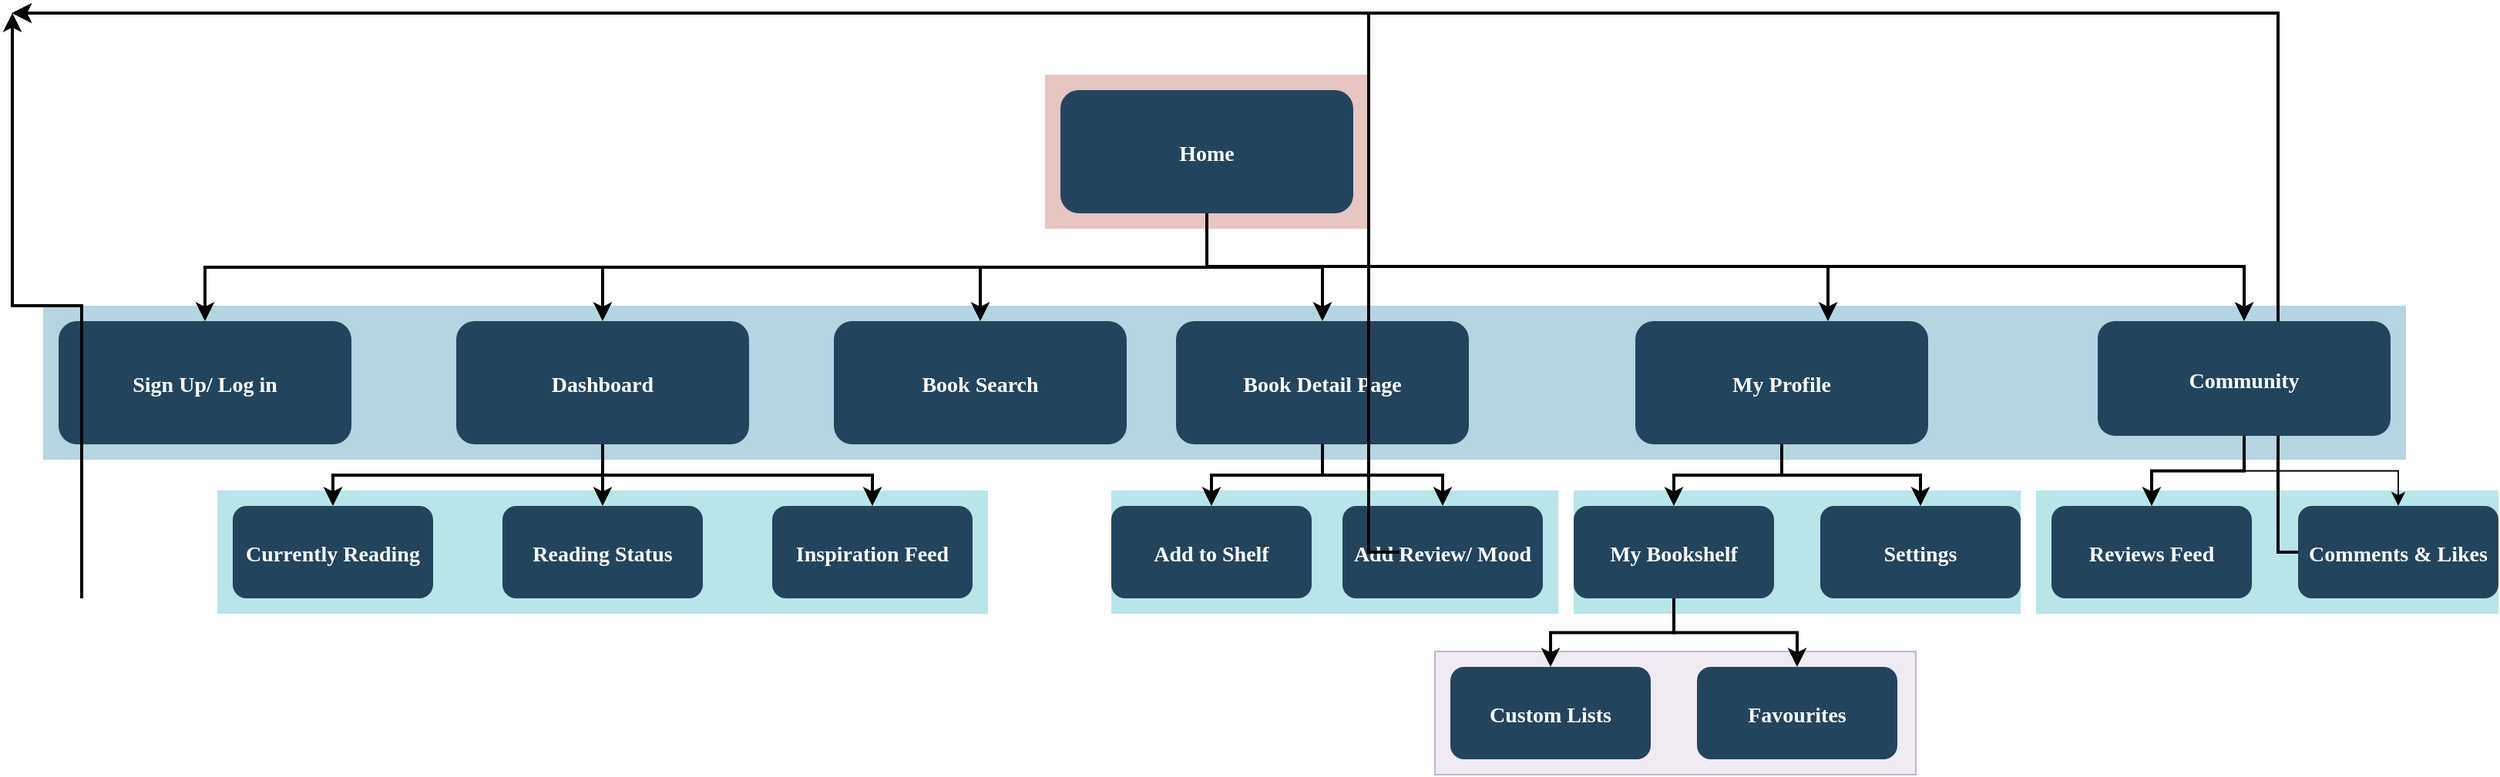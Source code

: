 <mxfile version="27.1.1">
  <diagram name="Page-1" id="2c0d36ab-eaac-3732-788b-9136903baeff">
    <mxGraphModel dx="1228" dy="832" grid="1" gridSize="10" guides="1" tooltips="1" connect="1" arrows="1" fold="1" page="1" pageScale="1.5" pageWidth="1169" pageHeight="827" background="none" math="0" shadow="0">
      <root>
        <mxCell id="0" />
        <mxCell id="1" parent="0" />
        <mxCell id="Y5CUkQBM88oQ0dK6Lh9M-149" value="" style="fillColor=#12AAB5;strokeColor=none;opacity=30;" vertex="1" parent="1">
          <mxGeometry x="1390" y="445.5" width="300" height="80" as="geometry" />
        </mxCell>
        <mxCell id="Y5CUkQBM88oQ0dK6Lh9M-141" value="" style="fillColor=#e1d5e7;strokeColor=#9673a6;opacity=50;" vertex="1" parent="1">
          <mxGeometry x="1000" y="550" width="312" height="80" as="geometry" />
        </mxCell>
        <mxCell id="Y5CUkQBM88oQ0dK6Lh9M-140" value="" style="fillColor=#12AAB5;strokeColor=none;opacity=30;" vertex="1" parent="1">
          <mxGeometry x="1090" y="445.5" width="290" height="80" as="geometry" />
        </mxCell>
        <mxCell id="Y5CUkQBM88oQ0dK6Lh9M-139" value="" style="fillColor=#12AAB5;strokeColor=none;opacity=30;" vertex="1" parent="1">
          <mxGeometry x="790" y="445.5" width="290" height="80" as="geometry" />
        </mxCell>
        <mxCell id="123" value="" style="fillColor=#AE4132;strokeColor=none;opacity=30;" parent="1" vertex="1">
          <mxGeometry x="747" y="175.5" width="210" height="100.0" as="geometry" />
        </mxCell>
        <mxCell id="122" value="" style="fillColor=#10739E;strokeColor=none;opacity=30;" parent="1" vertex="1">
          <mxGeometry x="97" y="325.5" width="1533" height="100" as="geometry" />
        </mxCell>
        <mxCell id="109" value="" style="fillColor=#12AAB5;strokeColor=none;opacity=30;" parent="1" vertex="1">
          <mxGeometry x="210" y="445.5" width="500" height="80" as="geometry" />
        </mxCell>
        <mxCell id="Y5CUkQBM88oQ0dK6Lh9M-123" style="edgeStyle=orthogonalEdgeStyle;rounded=0;orthogonalLoop=1;jettySize=auto;html=1;entryX=0.5;entryY=0;entryDx=0;entryDy=0;strokeWidth=2;" edge="1" parent="1" source="2" target="10">
          <mxGeometry relative="1" as="geometry" />
        </mxCell>
        <mxCell id="Y5CUkQBM88oQ0dK6Lh9M-138" style="edgeStyle=orthogonalEdgeStyle;rounded=0;orthogonalLoop=1;jettySize=auto;html=1;strokeWidth=2;" edge="1" parent="1" source="2" target="Y5CUkQBM88oQ0dK6Lh9M-127">
          <mxGeometry relative="1" as="geometry">
            <Array as="points">
              <mxPoint x="852" y="300" />
              <mxPoint x="1255" y="300" />
            </Array>
          </mxGeometry>
        </mxCell>
        <mxCell id="Y5CUkQBM88oQ0dK6Lh9M-152" style="edgeStyle=orthogonalEdgeStyle;rounded=0;orthogonalLoop=1;jettySize=auto;html=1;entryX=0.5;entryY=0;entryDx=0;entryDy=0;strokeWidth=2;" edge="1" parent="1" source="2" target="Y5CUkQBM88oQ0dK6Lh9M-144">
          <mxGeometry relative="1" as="geometry">
            <Array as="points">
              <mxPoint x="852" y="300" />
              <mxPoint x="1525" y="300" />
            </Array>
          </mxGeometry>
        </mxCell>
        <mxCell id="2" value="Home" style="rounded=1;fillColor=#23445D;gradientColor=none;strokeColor=none;fontColor=#FFFFFF;fontStyle=1;fontFamily=Tahoma;fontSize=14" parent="1" vertex="1">
          <mxGeometry x="757" y="185.5" width="190" height="80" as="geometry" />
        </mxCell>
        <mxCell id="4" value="Book Detail Page" style="rounded=1;fillColor=#23445D;gradientColor=none;strokeColor=none;fontColor=#FFFFFF;fontStyle=1;fontFamily=Tahoma;fontSize=14" parent="1" vertex="1">
          <mxGeometry x="832.0" y="335.5" width="190" height="80" as="geometry" />
        </mxCell>
        <mxCell id="9" value="" style="edgeStyle=elbowEdgeStyle;elbow=vertical;strokeWidth=2;rounded=0" parent="1" source="2" target="4" edge="1">
          <mxGeometry x="337" y="215.5" width="100" height="100" as="geometry">
            <mxPoint x="337" y="315.5" as="sourcePoint" />
            <mxPoint x="437" y="215.5" as="targetPoint" />
          </mxGeometry>
        </mxCell>
        <mxCell id="10" value="Book Search" style="rounded=1;fillColor=#23445D;gradientColor=none;strokeColor=none;fontColor=#FFFFFF;fontStyle=1;fontFamily=Tahoma;fontSize=14" parent="1" vertex="1">
          <mxGeometry x="610" y="335.5" width="190" height="80" as="geometry" />
        </mxCell>
        <mxCell id="12" value="Dashboard" style="rounded=1;fillColor=#23445D;gradientColor=none;strokeColor=none;fontColor=#FFFFFF;fontStyle=1;fontFamily=Tahoma;fontSize=14" parent="1" vertex="1">
          <mxGeometry x="365.0" y="335.5" width="190" height="80" as="geometry" />
        </mxCell>
        <mxCell id="13" value="Sign Up/ Log in" style="rounded=1;fillColor=#23445D;gradientColor=none;strokeColor=none;fontColor=#FFFFFF;fontStyle=1;fontFamily=Tahoma;fontSize=14" parent="1" vertex="1">
          <mxGeometry x="107" y="335.5" width="190" height="80" as="geometry" />
        </mxCell>
        <mxCell id="25" value="Currently Reading" style="rounded=1;fillColor=#23445D;gradientColor=none;strokeColor=none;fontColor=#FFFFFF;fontStyle=1;fontFamily=Tahoma;fontSize=14" parent="1" vertex="1">
          <mxGeometry x="220" y="455.5" width="130" height="60" as="geometry" />
        </mxCell>
        <mxCell id="Y5CUkQBM88oQ0dK6Lh9M-126" value="" style="edgeStyle=orthogonalEdgeStyle;rounded=0;orthogonalLoop=1;jettySize=auto;html=1;" edge="1" parent="1" source="28">
          <mxGeometry relative="1" as="geometry">
            <mxPoint x="627" y="755.5" as="targetPoint" />
          </mxGeometry>
        </mxCell>
        <mxCell id="29" value="Reading Status" style="rounded=1;fillColor=#23445D;gradientColor=none;strokeColor=none;fontColor=#FFFFFF;fontStyle=1;fontFamily=Tahoma;fontSize=14" parent="1" vertex="1">
          <mxGeometry x="395" y="455.5" width="130" height="60" as="geometry" />
        </mxCell>
        <mxCell id="33" value="Inspiration Feed" style="rounded=1;fillColor=#23445D;gradientColor=none;strokeColor=none;fontColor=#FFFFFF;fontStyle=1;fontFamily=Tahoma;fontSize=14" parent="1" vertex="1">
          <mxGeometry x="570" y="455.5" width="130" height="60" as="geometry" />
        </mxCell>
        <mxCell id="44" value="Add to Shelf" style="rounded=1;fillColor=#23445D;gradientColor=none;strokeColor=none;fontColor=#FFFFFF;fontStyle=1;fontFamily=Tahoma;fontSize=14" parent="1" vertex="1">
          <mxGeometry x="790" y="455.5" width="130" height="60" as="geometry" />
        </mxCell>
        <mxCell id="48" value="Add Review/ Mood" style="rounded=1;fillColor=#23445D;gradientColor=none;strokeColor=none;fontColor=#FFFFFF;fontStyle=1;fontFamily=Tahoma;fontSize=14" parent="1" vertex="1">
          <mxGeometry x="940" y="455.5" width="130" height="60" as="geometry" />
        </mxCell>
        <mxCell id="59" value="" style="edgeStyle=elbowEdgeStyle;elbow=vertical;strokeWidth=2;rounded=0" parent="1" source="2" target="12" edge="1">
          <mxGeometry x="347" y="225.5" width="100" height="100" as="geometry">
            <mxPoint x="862.0" y="275.5" as="sourcePoint" />
            <mxPoint x="1467.0" y="345.5" as="targetPoint" />
          </mxGeometry>
        </mxCell>
        <mxCell id="61" value="" style="edgeStyle=elbowEdgeStyle;elbow=vertical;strokeWidth=2;rounded=0" parent="1" source="2" target="13" edge="1">
          <mxGeometry x="-23" y="135.5" width="100" height="100" as="geometry">
            <mxPoint x="-23" y="235.5" as="sourcePoint" />
            <mxPoint x="77" y="135.5" as="targetPoint" />
          </mxGeometry>
        </mxCell>
        <mxCell id="82" value="" style="edgeStyle=elbowEdgeStyle;elbow=horizontal;strokeWidth=2;rounded=0" parent="1" target="42" edge="1">
          <mxGeometry x="-23" y="135.5" width="100" height="100" as="geometry">
            <mxPoint x="977" y="485.5" as="sourcePoint" />
            <mxPoint x="77" y="135.5" as="targetPoint" />
            <Array as="points">
              <mxPoint x="957" y="535.5" />
            </Array>
          </mxGeometry>
        </mxCell>
        <mxCell id="83" value="" style="edgeStyle=elbowEdgeStyle;elbow=horizontal;strokeWidth=2;rounded=0" parent="1" target="43" edge="1">
          <mxGeometry x="-23" y="135.5" width="100" height="100" as="geometry">
            <mxPoint x="977" y="485.5" as="sourcePoint" />
            <mxPoint x="77" y="135.5" as="targetPoint" />
            <Array as="points">
              <mxPoint x="957" y="585.5" />
            </Array>
          </mxGeometry>
        </mxCell>
        <mxCell id="90" value="" style="edgeStyle=elbowEdgeStyle;elbow=horizontal;strokeWidth=2;rounded=0" parent="1" target="53" edge="1">
          <mxGeometry x="-23" y="135.5" width="100" height="100" as="geometry">
            <mxPoint x="1567" y="485.5" as="sourcePoint" />
            <mxPoint x="77" y="135.5" as="targetPoint" />
            <Array as="points">
              <mxPoint x="1547" y="535.5" />
            </Array>
          </mxGeometry>
        </mxCell>
        <mxCell id="91" value="" style="edgeStyle=elbowEdgeStyle;elbow=horizontal;strokeWidth=2;rounded=0" parent="1" target="54" edge="1">
          <mxGeometry x="-23" y="135.5" width="100" height="100" as="geometry">
            <mxPoint x="1567" y="485.5" as="sourcePoint" />
            <mxPoint x="77" y="135.5" as="targetPoint" />
            <Array as="points">
              <mxPoint x="1547" y="575.5" />
            </Array>
          </mxGeometry>
        </mxCell>
        <mxCell id="92" value="" style="edgeStyle=elbowEdgeStyle;elbow=horizontal;strokeWidth=2;rounded=0" parent="1" target="55" edge="1">
          <mxGeometry x="-23" y="135.5" width="100" height="100" as="geometry">
            <mxPoint x="1567" y="485.5" as="sourcePoint" />
            <mxPoint x="77" y="135.5" as="targetPoint" />
            <Array as="points">
              <mxPoint x="1547" y="625.5" />
            </Array>
          </mxGeometry>
        </mxCell>
        <mxCell id="93" value="" style="edgeStyle=elbowEdgeStyle;elbow=horizontal;strokeWidth=2;rounded=0" parent="1" target="56" edge="1">
          <mxGeometry x="-23" y="135.5" width="100" height="100" as="geometry">
            <mxPoint x="1567" y="485.5" as="sourcePoint" />
            <mxPoint x="77" y="135.5" as="targetPoint" />
            <Array as="points">
              <mxPoint x="1547" y="675.5" />
            </Array>
          </mxGeometry>
        </mxCell>
        <mxCell id="94" value="" style="edgeStyle=elbowEdgeStyle;elbow=horizontal;strokeWidth=2;rounded=0" parent="1" target="57" edge="1">
          <mxGeometry x="-23" y="135.5" width="100" height="100" as="geometry">
            <mxPoint x="1567" y="485.5" as="sourcePoint" />
            <mxPoint x="77" y="135.5" as="targetPoint" />
            <Array as="points">
              <mxPoint x="1547" y="725.5" />
            </Array>
          </mxGeometry>
        </mxCell>
        <mxCell id="95" value="" style="edgeStyle=elbowEdgeStyle;elbow=horizontal;strokeWidth=2;rounded=0" parent="1" target="58" edge="1">
          <mxGeometry x="-23" y="135.5" width="100" height="100" as="geometry">
            <mxPoint x="1567" y="485.5" as="sourcePoint" />
            <mxPoint x="77" y="135.5" as="targetPoint" />
            <Array as="points">
              <mxPoint x="1547" y="765.5" />
            </Array>
          </mxGeometry>
        </mxCell>
        <mxCell id="100" value="" style="edgeStyle=elbowEdgeStyle;elbow=vertical;strokeWidth=2;rounded=0" parent="1" source="12" target="25" edge="1">
          <mxGeometry x="-23" y="135.5" width="100" height="100" as="geometry">
            <mxPoint x="-23" y="235.5" as="sourcePoint" />
            <mxPoint x="77" y="135.5" as="targetPoint" />
          </mxGeometry>
        </mxCell>
        <mxCell id="101" value="" style="edgeStyle=elbowEdgeStyle;elbow=vertical;strokeWidth=2;rounded=0" parent="1" source="12" target="29" edge="1">
          <mxGeometry x="-23" y="135.5" width="100" height="100" as="geometry">
            <mxPoint x="-23" y="235.5" as="sourcePoint" />
            <mxPoint x="77" y="135.5" as="targetPoint" />
          </mxGeometry>
        </mxCell>
        <mxCell id="102" value="" style="edgeStyle=elbowEdgeStyle;elbow=vertical;strokeWidth=2;rounded=0" parent="1" source="12" target="33" edge="1">
          <mxGeometry x="-23" y="135.5" width="100" height="100" as="geometry">
            <mxPoint x="-23" y="235.5" as="sourcePoint" />
            <mxPoint x="77" y="135.5" as="targetPoint" />
          </mxGeometry>
        </mxCell>
        <mxCell id="104" value="" style="edgeStyle=elbowEdgeStyle;elbow=vertical;strokeWidth=2;rounded=0" parent="1" source="4" target="48" edge="1">
          <mxGeometry x="-23" y="135.5" width="100" height="100" as="geometry">
            <mxPoint x="-23" y="235.5" as="sourcePoint" />
            <mxPoint x="77" y="135.5" as="targetPoint" />
          </mxGeometry>
        </mxCell>
        <mxCell id="105" value="" style="edgeStyle=elbowEdgeStyle;elbow=vertical;strokeWidth=2;rounded=0" parent="1" source="4" target="44" edge="1">
          <mxGeometry x="-23" y="135.5" width="100" height="100" as="geometry">
            <mxPoint x="-23" y="235.5" as="sourcePoint" />
            <mxPoint x="77" y="135.5" as="targetPoint" />
          </mxGeometry>
        </mxCell>
        <mxCell id="107" value="" style="edgeStyle=elbowEdgeStyle;elbow=vertical;rounded=0;strokeWidth=2" parent="1" target="15" edge="1">
          <mxGeometry x="-23" y="135.5" width="100" height="100" as="geometry">
            <mxPoint x="122" y="515.5" as="sourcePoint" />
            <mxPoint x="77" y="135.5" as="targetPoint" />
          </mxGeometry>
        </mxCell>
        <mxCell id="Y5CUkQBM88oQ0dK6Lh9M-134" style="edgeStyle=orthogonalEdgeStyle;rounded=0;orthogonalLoop=1;jettySize=auto;html=1;strokeWidth=2;" edge="1" parent="1" source="Y5CUkQBM88oQ0dK6Lh9M-127" target="Y5CUkQBM88oQ0dK6Lh9M-130">
          <mxGeometry relative="1" as="geometry" />
        </mxCell>
        <mxCell id="Y5CUkQBM88oQ0dK6Lh9M-135" style="edgeStyle=orthogonalEdgeStyle;rounded=0;orthogonalLoop=1;jettySize=auto;html=1;entryX=0.5;entryY=0;entryDx=0;entryDy=0;strokeWidth=2;" edge="1" parent="1" source="Y5CUkQBM88oQ0dK6Lh9M-127" target="Y5CUkQBM88oQ0dK6Lh9M-133">
          <mxGeometry relative="1" as="geometry" />
        </mxCell>
        <mxCell id="Y5CUkQBM88oQ0dK6Lh9M-127" value="My Profile" style="rounded=1;fillColor=#23445D;gradientColor=none;strokeColor=none;fontColor=#FFFFFF;fontStyle=1;fontFamily=Tahoma;fontSize=14" vertex="1" parent="1">
          <mxGeometry x="1130" y="335.5" width="190" height="80" as="geometry" />
        </mxCell>
        <mxCell id="Y5CUkQBM88oQ0dK6Lh9M-136" style="edgeStyle=orthogonalEdgeStyle;rounded=0;orthogonalLoop=1;jettySize=auto;html=1;strokeWidth=2;" edge="1" parent="1" source="Y5CUkQBM88oQ0dK6Lh9M-130" target="Y5CUkQBM88oQ0dK6Lh9M-131">
          <mxGeometry relative="1" as="geometry" />
        </mxCell>
        <mxCell id="Y5CUkQBM88oQ0dK6Lh9M-137" style="edgeStyle=orthogonalEdgeStyle;rounded=0;orthogonalLoop=1;jettySize=auto;html=1;entryX=0.5;entryY=0;entryDx=0;entryDy=0;strokeWidth=2;" edge="1" parent="1" source="Y5CUkQBM88oQ0dK6Lh9M-130" target="Y5CUkQBM88oQ0dK6Lh9M-132">
          <mxGeometry relative="1" as="geometry" />
        </mxCell>
        <mxCell id="Y5CUkQBM88oQ0dK6Lh9M-130" value="My Bookshelf" style="rounded=1;fillColor=#23445D;gradientColor=none;strokeColor=none;fontColor=#FFFFFF;fontStyle=1;fontFamily=Tahoma;fontSize=14" vertex="1" parent="1">
          <mxGeometry x="1090" y="455.5" width="130" height="60" as="geometry" />
        </mxCell>
        <mxCell id="Y5CUkQBM88oQ0dK6Lh9M-131" value="Custom Lists" style="rounded=1;fillColor=#23445D;gradientColor=none;strokeColor=none;fontColor=#FFFFFF;fontStyle=1;fontFamily=Tahoma;fontSize=14" vertex="1" parent="1">
          <mxGeometry x="1010" y="560" width="130" height="60" as="geometry" />
        </mxCell>
        <mxCell id="Y5CUkQBM88oQ0dK6Lh9M-132" value="Favourites" style="rounded=1;fillColor=#23445D;gradientColor=none;strokeColor=none;fontColor=#FFFFFF;fontStyle=1;fontFamily=Tahoma;fontSize=14" vertex="1" parent="1">
          <mxGeometry x="1170" y="560" width="130" height="60" as="geometry" />
        </mxCell>
        <mxCell id="Y5CUkQBM88oQ0dK6Lh9M-133" value="Settings" style="rounded=1;fillColor=#23445D;gradientColor=none;strokeColor=none;fontColor=#FFFFFF;fontStyle=1;fontFamily=Tahoma;fontSize=14" vertex="1" parent="1">
          <mxGeometry x="1250" y="455.5" width="130" height="60" as="geometry" />
        </mxCell>
        <mxCell id="Y5CUkQBM88oQ0dK6Lh9M-150" style="edgeStyle=orthogonalEdgeStyle;rounded=0;orthogonalLoop=1;jettySize=auto;html=1;entryX=0.5;entryY=0;entryDx=0;entryDy=0;strokeWidth=2;" edge="1" parent="1" source="Y5CUkQBM88oQ0dK6Lh9M-144" target="Y5CUkQBM88oQ0dK6Lh9M-147">
          <mxGeometry relative="1" as="geometry" />
        </mxCell>
        <mxCell id="Y5CUkQBM88oQ0dK6Lh9M-151" style="edgeStyle=orthogonalEdgeStyle;rounded=0;orthogonalLoop=1;jettySize=auto;html=1;entryX=0.5;entryY=0;entryDx=0;entryDy=0;" edge="1" parent="1" source="Y5CUkQBM88oQ0dK6Lh9M-144" target="Y5CUkQBM88oQ0dK6Lh9M-148">
          <mxGeometry relative="1" as="geometry" />
        </mxCell>
        <mxCell id="Y5CUkQBM88oQ0dK6Lh9M-144" value="Community" style="rounded=1;fillColor=#23445D;gradientColor=none;strokeColor=none;fontColor=#FFFFFF;fontStyle=1;fontFamily=Tahoma;fontSize=14" vertex="1" parent="1">
          <mxGeometry x="1430" y="335.5" width="190" height="74.5" as="geometry" />
        </mxCell>
        <mxCell id="Y5CUkQBM88oQ0dK6Lh9M-147" value="Reviews Feed" style="rounded=1;fillColor=#23445D;gradientColor=none;strokeColor=none;fontColor=#FFFFFF;fontStyle=1;fontFamily=Tahoma;fontSize=14" vertex="1" parent="1">
          <mxGeometry x="1400" y="455.5" width="130" height="60" as="geometry" />
        </mxCell>
        <mxCell id="Y5CUkQBM88oQ0dK6Lh9M-148" value="Comments &amp; Likes" style="rounded=1;fillColor=#23445D;gradientColor=none;strokeColor=none;fontColor=#FFFFFF;fontStyle=1;fontFamily=Tahoma;fontSize=14" vertex="1" parent="1">
          <mxGeometry x="1560" y="455.5" width="130" height="60" as="geometry" />
        </mxCell>
      </root>
    </mxGraphModel>
  </diagram>
</mxfile>

